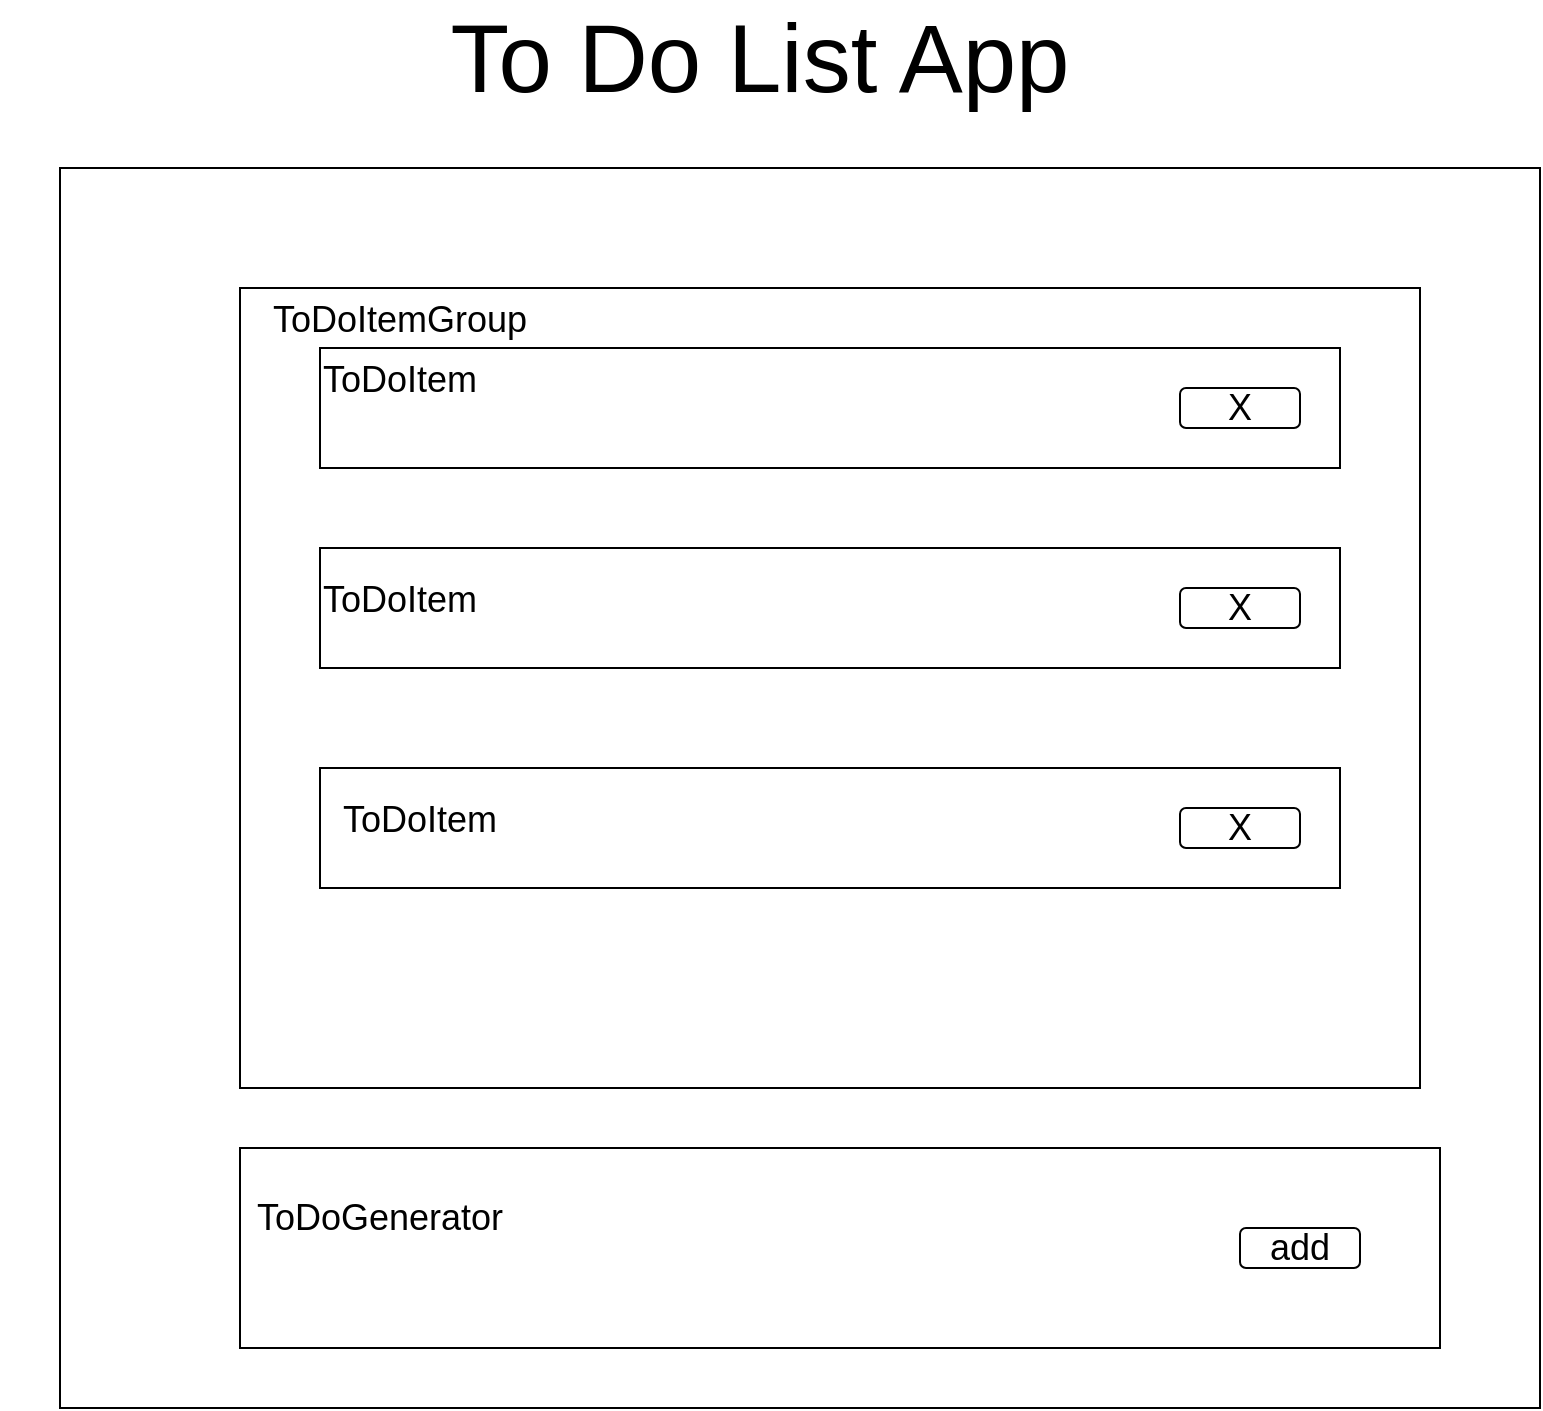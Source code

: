 <mxfile version="15.6.5" type="github">
  <diagram id="H5SE7Z1bFSFsMQtuZHQR" name="Page-1">
    <mxGraphModel dx="1666" dy="1621" grid="1" gridSize="10" guides="1" tooltips="1" connect="1" arrows="1" fold="1" page="1" pageScale="1" pageWidth="1169" pageHeight="827" math="0" shadow="0">
      <root>
        <mxCell id="0" />
        <mxCell id="1" parent="0" />
        <mxCell id="rGiCpmWp_qi686GCdDj7-1" value="" style="rounded=0;whiteSpace=wrap;html=1;" vertex="1" parent="1">
          <mxGeometry x="200" y="30" width="740" height="620" as="geometry" />
        </mxCell>
        <mxCell id="rGiCpmWp_qi686GCdDj7-2" value="" style="rounded=0;whiteSpace=wrap;html=1;" vertex="1" parent="1">
          <mxGeometry x="290" y="90" width="590" height="400" as="geometry" />
        </mxCell>
        <mxCell id="rGiCpmWp_qi686GCdDj7-3" value="" style="rounded=0;whiteSpace=wrap;html=1;" vertex="1" parent="1">
          <mxGeometry x="330" y="120" width="510" height="60" as="geometry" />
        </mxCell>
        <mxCell id="rGiCpmWp_qi686GCdDj7-4" value="" style="rounded=0;whiteSpace=wrap;html=1;" vertex="1" parent="1">
          <mxGeometry x="330" y="220" width="510" height="60" as="geometry" />
        </mxCell>
        <mxCell id="rGiCpmWp_qi686GCdDj7-5" value="" style="rounded=0;whiteSpace=wrap;html=1;" vertex="1" parent="1">
          <mxGeometry x="330" y="330" width="510" height="60" as="geometry" />
        </mxCell>
        <mxCell id="rGiCpmWp_qi686GCdDj7-6" value="" style="rounded=0;whiteSpace=wrap;html=1;" vertex="1" parent="1">
          <mxGeometry x="290" y="520" width="600" height="100" as="geometry" />
        </mxCell>
        <mxCell id="rGiCpmWp_qi686GCdDj7-7" value="&lt;font style=&quot;font-size: 48px&quot;&gt;To Do List App&lt;/font&gt;" style="text;html=1;strokeColor=none;fillColor=none;align=center;verticalAlign=middle;whiteSpace=wrap;rounded=0;" vertex="1" parent="1">
          <mxGeometry x="170" y="-40" width="760" height="30" as="geometry" />
        </mxCell>
        <mxCell id="rGiCpmWp_qi686GCdDj7-8" value="&lt;font style=&quot;font-size: 18px&quot;&gt;ToDoItem&lt;/font&gt;" style="text;html=1;strokeColor=none;fillColor=none;align=center;verticalAlign=middle;whiteSpace=wrap;rounded=0;fontSize=48;" vertex="1" parent="1">
          <mxGeometry x="340" y="110" width="60" height="30" as="geometry" />
        </mxCell>
        <mxCell id="rGiCpmWp_qi686GCdDj7-9" value="&lt;font style=&quot;font-size: 18px&quot;&gt;ToDoItemGroup&lt;/font&gt;" style="text;html=1;strokeColor=none;fillColor=none;align=center;verticalAlign=middle;whiteSpace=wrap;rounded=0;fontSize=48;" vertex="1" parent="1">
          <mxGeometry x="340" y="80" width="60" height="30" as="geometry" />
        </mxCell>
        <mxCell id="rGiCpmWp_qi686GCdDj7-12" value="ToDoGenerator" style="text;html=1;strokeColor=none;fillColor=none;align=center;verticalAlign=middle;whiteSpace=wrap;rounded=0;fontSize=18;" vertex="1" parent="1">
          <mxGeometry x="330" y="540" width="60" height="30" as="geometry" />
        </mxCell>
        <mxCell id="rGiCpmWp_qi686GCdDj7-13" value="&lt;font style=&quot;font-size: 18px&quot;&gt;ToDoItem&lt;/font&gt;" style="text;html=1;strokeColor=none;fillColor=none;align=center;verticalAlign=middle;whiteSpace=wrap;rounded=0;fontSize=48;" vertex="1" parent="1">
          <mxGeometry x="340" y="220" width="60" height="30" as="geometry" />
        </mxCell>
        <mxCell id="rGiCpmWp_qi686GCdDj7-14" value="&lt;font style=&quot;font-size: 18px&quot;&gt;ToDoItem&lt;/font&gt;" style="text;html=1;strokeColor=none;fillColor=none;align=center;verticalAlign=middle;whiteSpace=wrap;rounded=0;fontSize=48;" vertex="1" parent="1">
          <mxGeometry x="350" y="330" width="60" height="30" as="geometry" />
        </mxCell>
        <mxCell id="rGiCpmWp_qi686GCdDj7-15" value="add" style="rounded=1;whiteSpace=wrap;html=1;fontSize=18;" vertex="1" parent="1">
          <mxGeometry x="790" y="560" width="60" height="20" as="geometry" />
        </mxCell>
        <mxCell id="rGiCpmWp_qi686GCdDj7-16" value="X" style="rounded=1;whiteSpace=wrap;html=1;fontSize=18;" vertex="1" parent="1">
          <mxGeometry x="760" y="350" width="60" height="20" as="geometry" />
        </mxCell>
        <mxCell id="rGiCpmWp_qi686GCdDj7-17" value="X" style="rounded=1;whiteSpace=wrap;html=1;fontSize=18;" vertex="1" parent="1">
          <mxGeometry x="760" y="240" width="60" height="20" as="geometry" />
        </mxCell>
        <mxCell id="rGiCpmWp_qi686GCdDj7-18" value="X" style="rounded=1;whiteSpace=wrap;html=1;fontSize=18;" vertex="1" parent="1">
          <mxGeometry x="760" y="140" width="60" height="20" as="geometry" />
        </mxCell>
      </root>
    </mxGraphModel>
  </diagram>
</mxfile>
